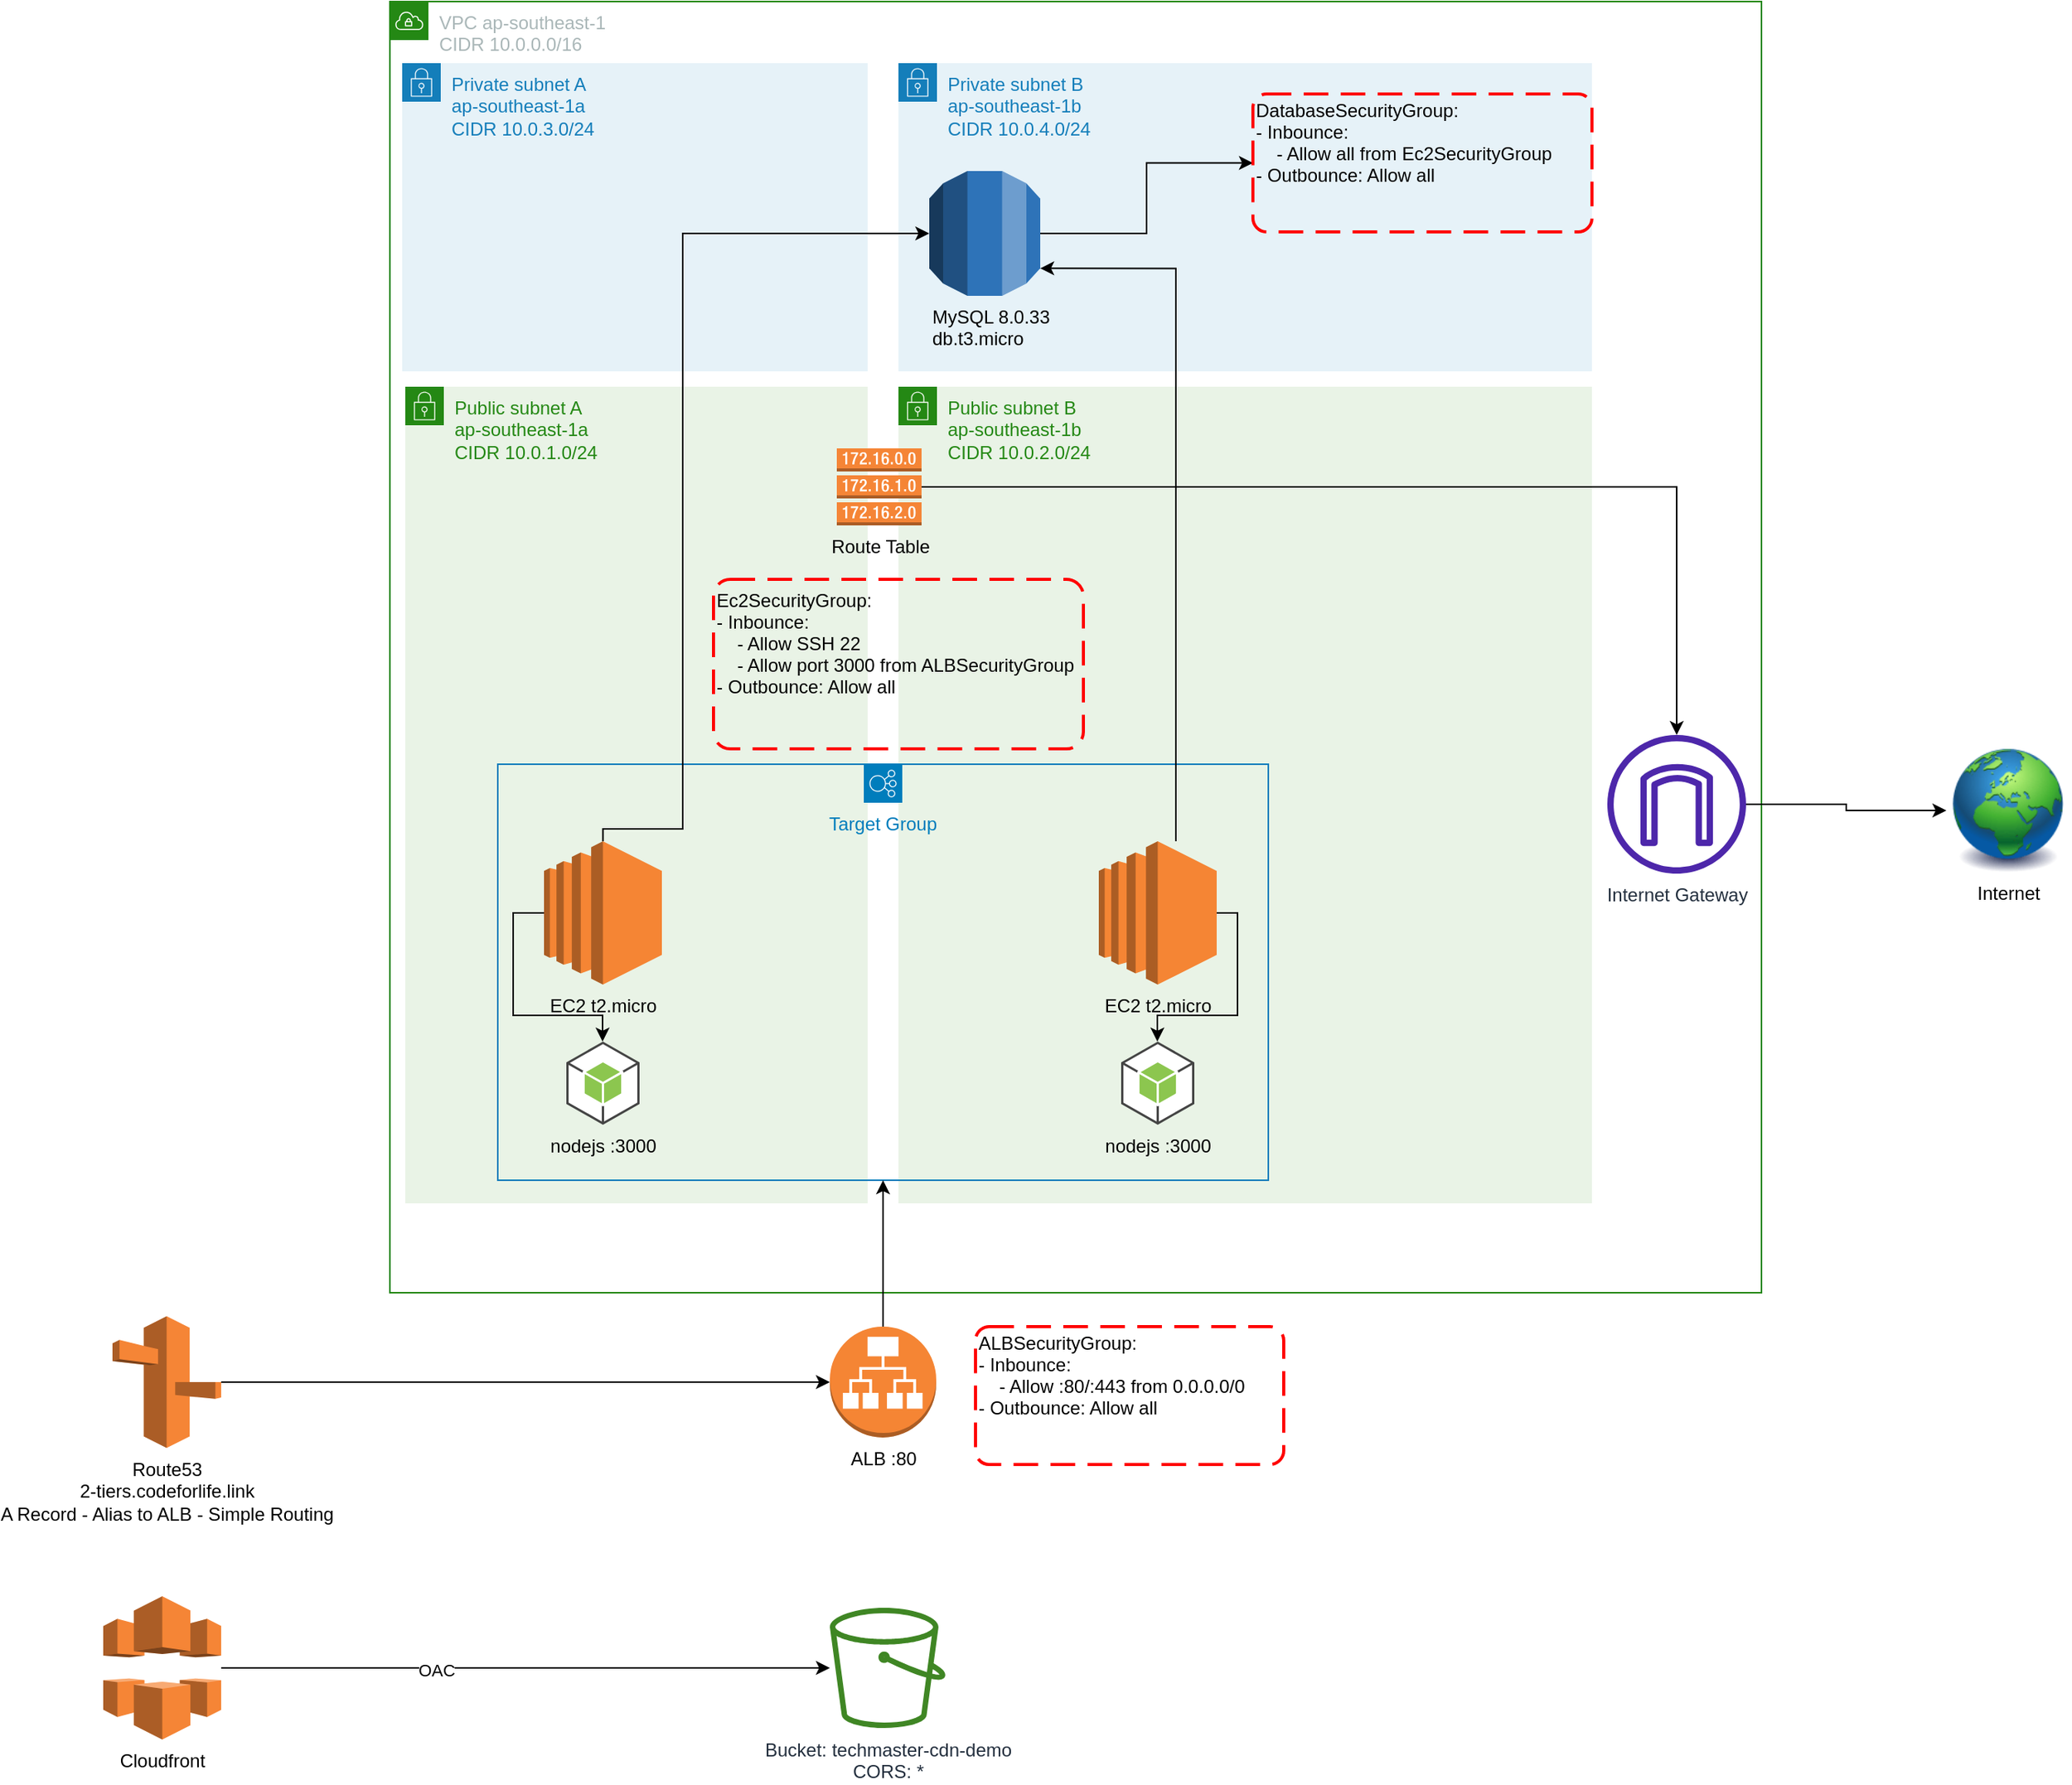 <mxfile version="21.6.5" type="github">
  <diagram name="Page-1" id="ZnqW9uD1wN_hmzHmaaPi">
    <mxGraphModel dx="1960" dy="710" grid="1" gridSize="10" guides="1" tooltips="1" connect="1" arrows="1" fold="1" page="1" pageScale="1" pageWidth="850" pageHeight="1100" math="0" shadow="0">
      <root>
        <mxCell id="0" />
        <mxCell id="1" parent="0" />
        <mxCell id="GH3624zFDV0UYydi4voG-2" value="VPC ap-southeast-1&lt;br&gt;CIDR 10.0.0.0/16" style="points=[[0,0],[0.25,0],[0.5,0],[0.75,0],[1,0],[1,0.25],[1,0.5],[1,0.75],[1,1],[0.75,1],[0.5,1],[0.25,1],[0,1],[0,0.75],[0,0.5],[0,0.25]];outlineConnect=0;gradientColor=none;html=1;whiteSpace=wrap;fontSize=12;fontStyle=0;container=1;pointerEvents=0;collapsible=0;recursiveResize=0;shape=mxgraph.aws4.group;grIcon=mxgraph.aws4.group_vpc;strokeColor=#248814;fillColor=none;verticalAlign=top;align=left;spacingLeft=30;fontColor=#AAB7B8;dashed=0;" parent="1" vertex="1">
          <mxGeometry x="80" y="80" width="890" height="838" as="geometry" />
        </mxCell>
        <mxCell id="GH3624zFDV0UYydi4voG-6" value="Public subnet A&lt;br&gt;ap-southeast-1a&lt;br&gt;CIDR 10.0.1.0/24" style="points=[[0,0],[0.25,0],[0.5,0],[0.75,0],[1,0],[1,0.25],[1,0.5],[1,0.75],[1,1],[0.75,1],[0.5,1],[0.25,1],[0,1],[0,0.75],[0,0.5],[0,0.25]];outlineConnect=0;gradientColor=none;html=1;whiteSpace=wrap;fontSize=12;fontStyle=0;container=1;pointerEvents=0;collapsible=0;recursiveResize=0;shape=mxgraph.aws4.group;grIcon=mxgraph.aws4.group_security_group;grStroke=0;strokeColor=#248814;fillColor=#E9F3E6;verticalAlign=top;align=left;spacingLeft=30;fontColor=#248814;dashed=0;" parent="GH3624zFDV0UYydi4voG-2" vertex="1">
          <mxGeometry x="10" y="250" width="300" height="530" as="geometry" />
        </mxCell>
        <mxCell id="GH3624zFDV0UYydi4voG-4" value="Private subnet A&lt;br&gt;ap-southeast-1a&lt;br&gt;CIDR 10.0.3.0/24" style="points=[[0,0],[0.25,0],[0.5,0],[0.75,0],[1,0],[1,0.25],[1,0.5],[1,0.75],[1,1],[0.75,1],[0.5,1],[0.25,1],[0,1],[0,0.75],[0,0.5],[0,0.25]];outlineConnect=0;gradientColor=none;html=1;whiteSpace=wrap;fontSize=12;fontStyle=0;container=1;pointerEvents=0;collapsible=0;recursiveResize=0;shape=mxgraph.aws4.group;grIcon=mxgraph.aws4.group_security_group;grStroke=0;strokeColor=#147EBA;fillColor=#E6F2F8;verticalAlign=top;align=left;spacingLeft=30;fontColor=#147EBA;dashed=0;" parent="GH3624zFDV0UYydi4voG-2" vertex="1">
          <mxGeometry x="8" y="40" width="302" height="200" as="geometry" />
        </mxCell>
        <mxCell id="GH3624zFDV0UYydi4voG-3" value="Private subnet B&lt;br&gt;ap-southeast-1b&lt;br&gt;CIDR 10.0.4.0/24" style="points=[[0,0],[0.25,0],[0.5,0],[0.75,0],[1,0],[1,0.25],[1,0.5],[1,0.75],[1,1],[0.75,1],[0.5,1],[0.25,1],[0,1],[0,0.75],[0,0.5],[0,0.25]];outlineConnect=0;gradientColor=none;html=1;whiteSpace=wrap;fontSize=12;fontStyle=0;container=1;pointerEvents=0;collapsible=0;recursiveResize=0;shape=mxgraph.aws4.group;grIcon=mxgraph.aws4.group_security_group;grStroke=0;strokeColor=#147EBA;fillColor=#E6F2F8;verticalAlign=top;align=left;spacingLeft=30;fontColor=#147EBA;dashed=0;" parent="GH3624zFDV0UYydi4voG-2" vertex="1">
          <mxGeometry x="330" y="40" width="450" height="200" as="geometry" />
        </mxCell>
        <mxCell id="ODnda84aDICN74UjVcqG-32" style="edgeStyle=orthogonalEdgeStyle;rounded=0;orthogonalLoop=1;jettySize=auto;html=1;" parent="GH3624zFDV0UYydi4voG-3" source="GH3624zFDV0UYydi4voG-8" target="ODnda84aDICN74UjVcqG-1" edge="1">
          <mxGeometry relative="1" as="geometry" />
        </mxCell>
        <mxCell id="GH3624zFDV0UYydi4voG-8" value="MySQL 8.0.33&lt;br&gt;db.t3.micro&lt;br&gt;" style="outlineConnect=0;dashed=0;verticalLabelPosition=bottom;verticalAlign=top;align=left;html=1;shape=mxgraph.aws3.rds;fillColor=#2E73B8;gradientColor=none;" parent="GH3624zFDV0UYydi4voG-3" vertex="1">
          <mxGeometry x="20" y="70" width="72" height="81" as="geometry" />
        </mxCell>
        <mxCell id="ODnda84aDICN74UjVcqG-1" value="DatabaseSecurityGroup:&#xa;- Inbounce:&#xa;    - Allow all from Ec2SecurityGroup&#xa;- Outbounce: Allow all&#xa;&#xa;" style="rounded=1;arcSize=10;dashed=1;strokeColor=#ff0000;fillColor=none;gradientColor=none;dashPattern=8 4;strokeWidth=2;align=left;" parent="GH3624zFDV0UYydi4voG-3" vertex="1">
          <mxGeometry x="230" y="20" width="220" height="89.5" as="geometry" />
        </mxCell>
        <mxCell id="GH3624zFDV0UYydi4voG-5" value="Public subnet B&lt;br&gt;ap-southeast-1b&lt;br&gt;CIDR 10.0.2.0/24" style="points=[[0,0],[0.25,0],[0.5,0],[0.75,0],[1,0],[1,0.25],[1,0.5],[1,0.75],[1,1],[0.75,1],[0.5,1],[0.25,1],[0,1],[0,0.75],[0,0.5],[0,0.25]];outlineConnect=0;gradientColor=none;html=1;whiteSpace=wrap;fontSize=12;fontStyle=0;container=1;pointerEvents=0;collapsible=0;recursiveResize=0;shape=mxgraph.aws4.group;grIcon=mxgraph.aws4.group_security_group;grStroke=0;strokeColor=#248814;fillColor=#E9F3E6;verticalAlign=top;align=left;spacingLeft=30;fontColor=#248814;dashed=0;" parent="GH3624zFDV0UYydi4voG-2" vertex="1">
          <mxGeometry x="330" y="250" width="450" height="530" as="geometry" />
        </mxCell>
        <mxCell id="4WqOE2wO7Y3fRGbEURn1-2" value="Target Group" style="sketch=0;outlineConnect=0;gradientColor=none;html=1;whiteSpace=wrap;fontSize=12;fontStyle=0;shape=mxgraph.aws4.groupCenter;grIcon=mxgraph.aws4.group_elastic_load_balancing;grStroke=1;strokeColor=#007DBC;fillColor=none;verticalAlign=top;align=center;fontColor=#007DBC;dashed=0;spacingTop=25;" vertex="1" parent="GH3624zFDV0UYydi4voG-5">
          <mxGeometry x="-260" y="245" width="500" height="270" as="geometry" />
        </mxCell>
        <mxCell id="4WqOE2wO7Y3fRGbEURn1-8" value="" style="edgeStyle=orthogonalEdgeStyle;rounded=0;orthogonalLoop=1;jettySize=auto;html=1;" edge="1" parent="GH3624zFDV0UYydi4voG-5" source="GH3624zFDV0UYydi4voG-7" target="4WqOE2wO7Y3fRGbEURn1-6">
          <mxGeometry relative="1" as="geometry">
            <Array as="points">
              <mxPoint x="-250" y="342" />
              <mxPoint x="-250" y="408" />
              <mxPoint x="-192" y="408" />
            </Array>
          </mxGeometry>
        </mxCell>
        <mxCell id="GH3624zFDV0UYydi4voG-7" value="EC2 t2.micro" style="outlineConnect=0;dashed=0;verticalLabelPosition=bottom;verticalAlign=top;align=center;html=1;shape=mxgraph.aws3.ec2;fillColor=#F58534;gradientColor=none;" parent="GH3624zFDV0UYydi4voG-5" vertex="1">
          <mxGeometry x="-230" y="295" width="76.5" height="93" as="geometry" />
        </mxCell>
        <mxCell id="4WqOE2wO7Y3fRGbEURn1-9" value="" style="edgeStyle=orthogonalEdgeStyle;rounded=0;orthogonalLoop=1;jettySize=auto;html=1;" edge="1" parent="GH3624zFDV0UYydi4voG-5" source="hKGHbL6oy9QmX7HiNApc-1" target="4WqOE2wO7Y3fRGbEURn1-7">
          <mxGeometry relative="1" as="geometry">
            <Array as="points">
              <mxPoint x="220" y="342" />
              <mxPoint x="220" y="408" />
              <mxPoint x="168" y="408" />
            </Array>
          </mxGeometry>
        </mxCell>
        <mxCell id="hKGHbL6oy9QmX7HiNApc-1" value="EC2 t2.micro" style="outlineConnect=0;dashed=0;verticalLabelPosition=bottom;verticalAlign=top;align=center;html=1;shape=mxgraph.aws3.ec2;fillColor=#F58534;gradientColor=none;" parent="GH3624zFDV0UYydi4voG-5" vertex="1">
          <mxGeometry x="130" y="295" width="76.5" height="93" as="geometry" />
        </mxCell>
        <mxCell id="4WqOE2wO7Y3fRGbEURn1-3" value="Ec2SecurityGroup:&#xa;- Inbounce:&#xa;    - Allow SSH 22&#xa;    - Allow port 3000 from ALBSecurityGroup&#xa;- Outbounce: Allow all&#xa;&#xa;" style="rounded=1;arcSize=10;dashed=1;strokeColor=#ff0000;fillColor=none;gradientColor=none;dashPattern=8 4;strokeWidth=2;align=left;" vertex="1" parent="GH3624zFDV0UYydi4voG-5">
          <mxGeometry x="-120" y="125" width="240" height="110" as="geometry" />
        </mxCell>
        <mxCell id="4WqOE2wO7Y3fRGbEURn1-6" value="nodejs :3000" style="outlineConnect=0;dashed=0;verticalLabelPosition=bottom;verticalAlign=top;align=center;html=1;shape=mxgraph.aws3.android;fillColor=#8CC64F;gradientColor=none;" vertex="1" parent="GH3624zFDV0UYydi4voG-5">
          <mxGeometry x="-215.5" y="425" width="47.5" height="54" as="geometry" />
        </mxCell>
        <mxCell id="4WqOE2wO7Y3fRGbEURn1-7" value="nodejs :3000" style="outlineConnect=0;dashed=0;verticalLabelPosition=bottom;verticalAlign=top;align=center;html=1;shape=mxgraph.aws3.android;fillColor=#8CC64F;gradientColor=none;" vertex="1" parent="GH3624zFDV0UYydi4voG-5">
          <mxGeometry x="144.5" y="425" width="47.5" height="54" as="geometry" />
        </mxCell>
        <mxCell id="4WqOE2wO7Y3fRGbEURn1-12" style="edgeStyle=orthogonalEdgeStyle;rounded=0;orthogonalLoop=1;jettySize=auto;html=1;entryX=0;entryY=0.5;entryDx=0;entryDy=0;entryPerimeter=0;" edge="1" parent="GH3624zFDV0UYydi4voG-2" source="GH3624zFDV0UYydi4voG-7" target="GH3624zFDV0UYydi4voG-8">
          <mxGeometry relative="1" as="geometry">
            <Array as="points">
              <mxPoint x="190" y="537" />
              <mxPoint x="190" y="151" />
            </Array>
          </mxGeometry>
        </mxCell>
        <mxCell id="4WqOE2wO7Y3fRGbEURn1-13" style="edgeStyle=orthogonalEdgeStyle;rounded=0;orthogonalLoop=1;jettySize=auto;html=1;entryX=1;entryY=0.78;entryDx=0;entryDy=0;entryPerimeter=0;" edge="1" parent="GH3624zFDV0UYydi4voG-2" source="hKGHbL6oy9QmX7HiNApc-1" target="GH3624zFDV0UYydi4voG-8">
          <mxGeometry relative="1" as="geometry">
            <Array as="points">
              <mxPoint x="510" y="173" />
            </Array>
          </mxGeometry>
        </mxCell>
        <mxCell id="4WqOE2wO7Y3fRGbEURn1-17" value="Internet Gateway" style="sketch=0;outlineConnect=0;fontColor=#232F3E;gradientColor=none;fillColor=#4D27AA;strokeColor=none;dashed=0;verticalLabelPosition=bottom;verticalAlign=top;align=center;html=1;fontSize=12;fontStyle=0;aspect=fixed;pointerEvents=1;shape=mxgraph.aws4.internet_gateway;" vertex="1" parent="GH3624zFDV0UYydi4voG-2">
          <mxGeometry x="790" y="476" width="90" height="90" as="geometry" />
        </mxCell>
        <mxCell id="4WqOE2wO7Y3fRGbEURn1-21" style="edgeStyle=orthogonalEdgeStyle;rounded=0;orthogonalLoop=1;jettySize=auto;html=1;exitX=1;exitY=0.5;exitDx=0;exitDy=0;exitPerimeter=0;" edge="1" parent="GH3624zFDV0UYydi4voG-2" source="4WqOE2wO7Y3fRGbEURn1-20" target="4WqOE2wO7Y3fRGbEURn1-17">
          <mxGeometry relative="1" as="geometry" />
        </mxCell>
        <mxCell id="4WqOE2wO7Y3fRGbEURn1-20" value="Route Table" style="outlineConnect=0;dashed=0;verticalLabelPosition=bottom;verticalAlign=top;align=center;html=1;shape=mxgraph.aws3.route_table;fillColor=#F58536;gradientColor=none;" vertex="1" parent="GH3624zFDV0UYydi4voG-2">
          <mxGeometry x="290" y="290" width="55" height="50" as="geometry" />
        </mxCell>
        <mxCell id="GH3624zFDV0UYydi4voG-10" value="Bucket: techmaster-cdn-demo&lt;br&gt;CORS: *" style="sketch=0;outlineConnect=0;fontColor=#232F3E;gradientColor=none;fillColor=#3F8624;strokeColor=none;dashed=0;verticalLabelPosition=bottom;verticalAlign=top;align=center;html=1;fontSize=12;fontStyle=0;aspect=fixed;pointerEvents=1;shape=mxgraph.aws4.bucket;" parent="1" vertex="1">
          <mxGeometry x="365.5" y="1122.5" width="75" height="78" as="geometry" />
        </mxCell>
        <mxCell id="4WqOE2wO7Y3fRGbEURn1-14" style="edgeStyle=orthogonalEdgeStyle;rounded=0;orthogonalLoop=1;jettySize=auto;html=1;" edge="1" parent="1" source="GH3624zFDV0UYydi4voG-11" target="GH3624zFDV0UYydi4voG-10">
          <mxGeometry relative="1" as="geometry" />
        </mxCell>
        <mxCell id="4WqOE2wO7Y3fRGbEURn1-15" value="OAC" style="edgeLabel;html=1;align=center;verticalAlign=middle;resizable=0;points=[];" vertex="1" connectable="0" parent="4WqOE2wO7Y3fRGbEURn1-14">
          <mxGeometry x="-0.296" relative="1" as="geometry">
            <mxPoint y="1" as="offset" />
          </mxGeometry>
        </mxCell>
        <mxCell id="GH3624zFDV0UYydi4voG-11" value="Cloudfront" style="outlineConnect=0;dashed=0;verticalLabelPosition=bottom;verticalAlign=top;align=center;html=1;shape=mxgraph.aws3.cloudfront;fillColor=#F58536;gradientColor=none;" parent="1" vertex="1">
          <mxGeometry x="-106" y="1115" width="76.5" height="93" as="geometry" />
        </mxCell>
        <mxCell id="4WqOE2wO7Y3fRGbEURn1-10" style="edgeStyle=orthogonalEdgeStyle;rounded=0;orthogonalLoop=1;jettySize=auto;html=1;entryX=0;entryY=0.5;entryDx=0;entryDy=0;entryPerimeter=0;" edge="1" parent="1" source="hKGHbL6oy9QmX7HiNApc-7" target="GH3624zFDV0UYydi4voG-9">
          <mxGeometry relative="1" as="geometry" />
        </mxCell>
        <mxCell id="hKGHbL6oy9QmX7HiNApc-7" value="Route53&lt;br&gt;2-tiers.codeforlife.link&lt;br&gt;A Record - Alias to ALB - Simple Routing" style="outlineConnect=0;dashed=0;verticalLabelPosition=bottom;verticalAlign=top;align=center;html=1;shape=mxgraph.aws3.route_53;fillColor=#F58536;gradientColor=none;" parent="1" vertex="1">
          <mxGeometry x="-100" y="933.25" width="70.5" height="85.5" as="geometry" />
        </mxCell>
        <mxCell id="4WqOE2wO7Y3fRGbEURn1-11" style="edgeStyle=orthogonalEdgeStyle;rounded=0;orthogonalLoop=1;jettySize=auto;html=1;" edge="1" parent="1" source="GH3624zFDV0UYydi4voG-9" target="4WqOE2wO7Y3fRGbEURn1-2">
          <mxGeometry relative="1" as="geometry" />
        </mxCell>
        <mxCell id="GH3624zFDV0UYydi4voG-9" value="ALB :80" style="outlineConnect=0;dashed=0;verticalLabelPosition=bottom;verticalAlign=top;align=center;html=1;shape=mxgraph.aws3.application_load_balancer;fillColor=#F58534;gradientColor=none;" parent="1" vertex="1">
          <mxGeometry x="365.5" y="940" width="69" height="72" as="geometry" />
        </mxCell>
        <mxCell id="4WqOE2wO7Y3fRGbEURn1-4" value="ALBSecurityGroup:&#xa;- Inbounce:&#xa;    - Allow :80/:443 from 0.0.0.0/0&#xa;- Outbounce: Allow all&#xa;&#xa;" style="rounded=1;arcSize=10;dashed=1;strokeColor=#ff0000;fillColor=none;gradientColor=none;dashPattern=8 4;strokeWidth=2;align=left;" vertex="1" parent="1">
          <mxGeometry x="460" y="940" width="200" height="89.5" as="geometry" />
        </mxCell>
        <mxCell id="4WqOE2wO7Y3fRGbEURn1-22" value="Internet" style="image;html=1;image=img/lib/clip_art/general/Earth_globe_128x128.png" vertex="1" parent="1">
          <mxGeometry x="1090" y="565" width="80" height="80" as="geometry" />
        </mxCell>
        <mxCell id="4WqOE2wO7Y3fRGbEURn1-23" style="edgeStyle=orthogonalEdgeStyle;rounded=0;orthogonalLoop=1;jettySize=auto;html=1;" edge="1" parent="1" source="4WqOE2wO7Y3fRGbEURn1-17" target="4WqOE2wO7Y3fRGbEURn1-22">
          <mxGeometry relative="1" as="geometry" />
        </mxCell>
      </root>
    </mxGraphModel>
  </diagram>
</mxfile>
